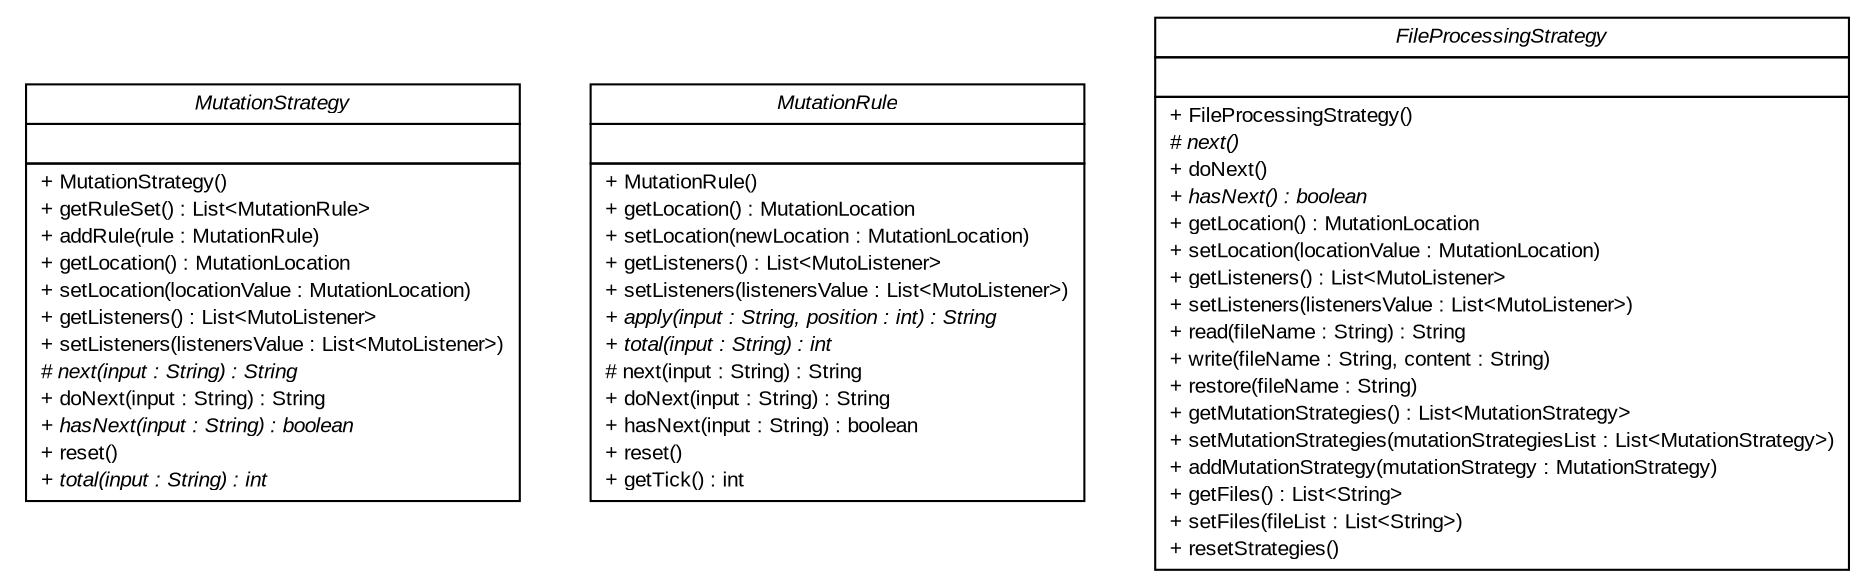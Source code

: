 #!/usr/local/bin/dot
#
# Class diagram 
# Generated by UMLGraph version R5_6 (http://www.umlgraph.org/)
#

digraph G {
	edge [fontname="arial",fontsize=10,labelfontname="arial",labelfontsize=10];
	node [fontname="arial",fontsize=10,shape=plaintext];
	nodesep=0.25;
	ranksep=0.5;
	// com.github.mkolisnyk.muto.generator.MutationStrategy
	c28 [label=<<table title="com.github.mkolisnyk.muto.generator.MutationStrategy" border="0" cellborder="1" cellspacing="0" cellpadding="2" port="p" href="./MutationStrategy.html">
		<tr><td><table border="0" cellspacing="0" cellpadding="1">
<tr><td align="center" balign="center"><font face="arial italic"> MutationStrategy </font></td></tr>
		</table></td></tr>
		<tr><td><table border="0" cellspacing="0" cellpadding="1">
<tr><td align="left" balign="left">  </td></tr>
		</table></td></tr>
		<tr><td><table border="0" cellspacing="0" cellpadding="1">
<tr><td align="left" balign="left"> + MutationStrategy() </td></tr>
<tr><td align="left" balign="left"> + getRuleSet() : List&lt;MutationRule&gt; </td></tr>
<tr><td align="left" balign="left"> + addRule(rule : MutationRule) </td></tr>
<tr><td align="left" balign="left"> + getLocation() : MutationLocation </td></tr>
<tr><td align="left" balign="left"> + setLocation(locationValue : MutationLocation) </td></tr>
<tr><td align="left" balign="left"> + getListeners() : List&lt;MutoListener&gt; </td></tr>
<tr><td align="left" balign="left"> + setListeners(listenersValue : List&lt;MutoListener&gt;) </td></tr>
<tr><td align="left" balign="left"><font face="arial italic" point-size="10.0"> # next(input : String) : String </font></td></tr>
<tr><td align="left" balign="left"> + doNext(input : String) : String </td></tr>
<tr><td align="left" balign="left"><font face="arial italic" point-size="10.0"> + hasNext(input : String) : boolean </font></td></tr>
<tr><td align="left" balign="left"> + reset() </td></tr>
<tr><td align="left" balign="left"><font face="arial italic" point-size="10.0"> + total(input : String) : int </font></td></tr>
		</table></td></tr>
		</table>>, URL="./MutationStrategy.html", fontname="arial", fontcolor="black", fontsize=10.0];
	// com.github.mkolisnyk.muto.generator.MutationRule
	c29 [label=<<table title="com.github.mkolisnyk.muto.generator.MutationRule" border="0" cellborder="1" cellspacing="0" cellpadding="2" port="p" href="./MutationRule.html">
		<tr><td><table border="0" cellspacing="0" cellpadding="1">
<tr><td align="center" balign="center"><font face="arial italic"> MutationRule </font></td></tr>
		</table></td></tr>
		<tr><td><table border="0" cellspacing="0" cellpadding="1">
<tr><td align="left" balign="left">  </td></tr>
		</table></td></tr>
		<tr><td><table border="0" cellspacing="0" cellpadding="1">
<tr><td align="left" balign="left"> + MutationRule() </td></tr>
<tr><td align="left" balign="left"> + getLocation() : MutationLocation </td></tr>
<tr><td align="left" balign="left"> + setLocation(newLocation : MutationLocation) </td></tr>
<tr><td align="left" balign="left"> + getListeners() : List&lt;MutoListener&gt; </td></tr>
<tr><td align="left" balign="left"> + setListeners(listenersValue : List&lt;MutoListener&gt;) </td></tr>
<tr><td align="left" balign="left"><font face="arial italic" point-size="10.0"> + apply(input : String, position : int) : String </font></td></tr>
<tr><td align="left" balign="left"><font face="arial italic" point-size="10.0"> + total(input : String) : int </font></td></tr>
<tr><td align="left" balign="left"> # next(input : String) : String </td></tr>
<tr><td align="left" balign="left"> + doNext(input : String) : String </td></tr>
<tr><td align="left" balign="left"> + hasNext(input : String) : boolean </td></tr>
<tr><td align="left" balign="left"> + reset() </td></tr>
<tr><td align="left" balign="left"> + getTick() : int </td></tr>
		</table></td></tr>
		</table>>, URL="./MutationRule.html", fontname="arial", fontcolor="black", fontsize=10.0];
	// com.github.mkolisnyk.muto.generator.FileProcessingStrategy
	c30 [label=<<table title="com.github.mkolisnyk.muto.generator.FileProcessingStrategy" border="0" cellborder="1" cellspacing="0" cellpadding="2" port="p" href="./FileProcessingStrategy.html">
		<tr><td><table border="0" cellspacing="0" cellpadding="1">
<tr><td align="center" balign="center"><font face="arial italic"> FileProcessingStrategy </font></td></tr>
		</table></td></tr>
		<tr><td><table border="0" cellspacing="0" cellpadding="1">
<tr><td align="left" balign="left">  </td></tr>
		</table></td></tr>
		<tr><td><table border="0" cellspacing="0" cellpadding="1">
<tr><td align="left" balign="left"> + FileProcessingStrategy() </td></tr>
<tr><td align="left" balign="left"><font face="arial italic" point-size="10.0"> # next() </font></td></tr>
<tr><td align="left" balign="left"> + doNext() </td></tr>
<tr><td align="left" balign="left"><font face="arial italic" point-size="10.0"> + hasNext() : boolean </font></td></tr>
<tr><td align="left" balign="left"> + getLocation() : MutationLocation </td></tr>
<tr><td align="left" balign="left"> + setLocation(locationValue : MutationLocation) </td></tr>
<tr><td align="left" balign="left"> + getListeners() : List&lt;MutoListener&gt; </td></tr>
<tr><td align="left" balign="left"> + setListeners(listenersValue : List&lt;MutoListener&gt;) </td></tr>
<tr><td align="left" balign="left"> + read(fileName : String) : String </td></tr>
<tr><td align="left" balign="left"> + write(fileName : String, content : String) </td></tr>
<tr><td align="left" balign="left"> + restore(fileName : String) </td></tr>
<tr><td align="left" balign="left"> + getMutationStrategies() : List&lt;MutationStrategy&gt; </td></tr>
<tr><td align="left" balign="left"> + setMutationStrategies(mutationStrategiesList : List&lt;MutationStrategy&gt;) </td></tr>
<tr><td align="left" balign="left"> + addMutationStrategy(mutationStrategy : MutationStrategy) </td></tr>
<tr><td align="left" balign="left"> + getFiles() : List&lt;String&gt; </td></tr>
<tr><td align="left" balign="left"> + setFiles(fileList : List&lt;String&gt;) </td></tr>
<tr><td align="left" balign="left"> + resetStrategies() </td></tr>
		</table></td></tr>
		</table>>, URL="./FileProcessingStrategy.html", fontname="arial", fontcolor="black", fontsize=10.0];
}

